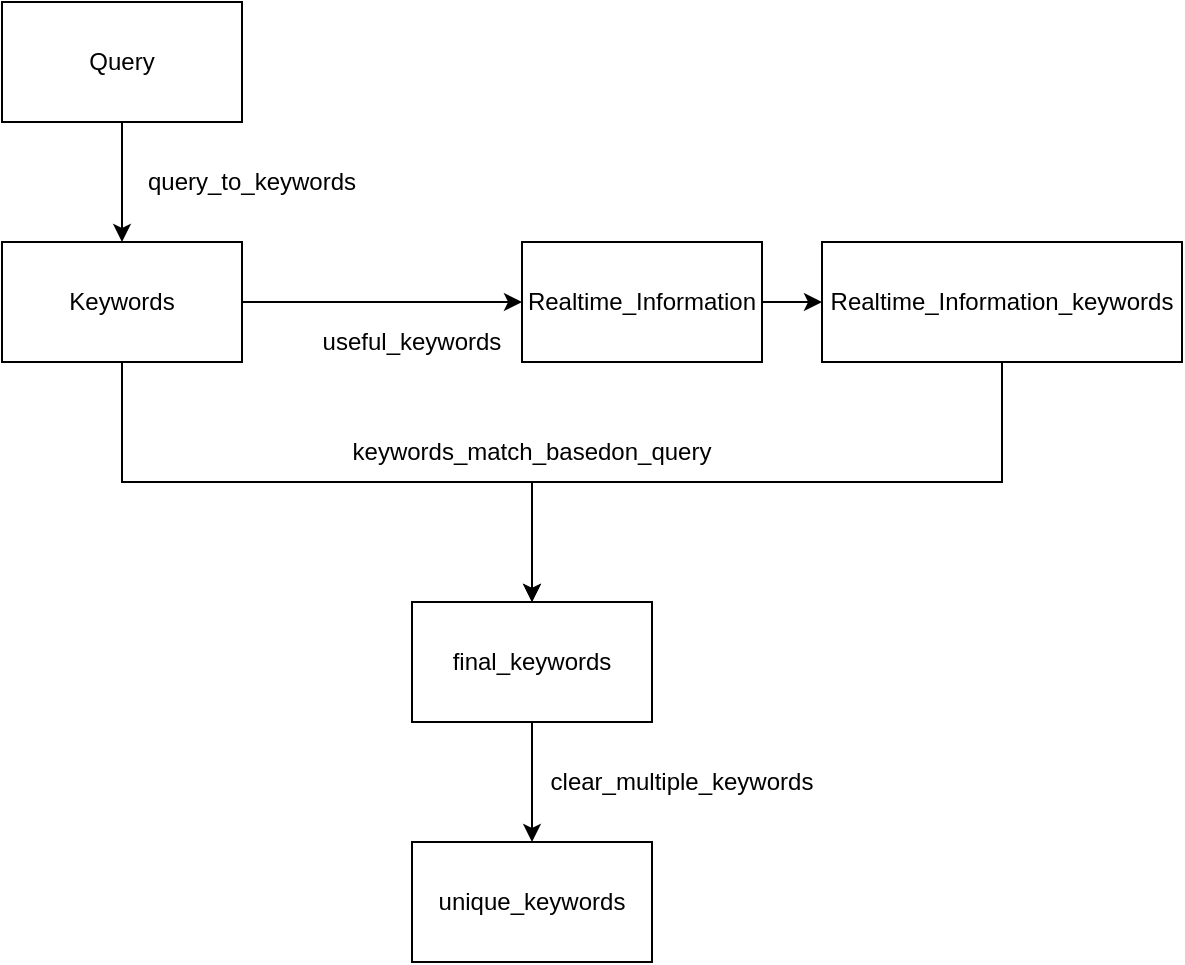 <mxfile version="26.2.4">
  <diagram name="Page-1" id="i2aBTdwhtJZPr1BNw3Ar">
    <mxGraphModel dx="1283" dy="543" grid="1" gridSize="10" guides="1" tooltips="1" connect="1" arrows="1" fold="1" page="1" pageScale="1" pageWidth="850" pageHeight="1100" math="0" shadow="0">
      <root>
        <mxCell id="0" />
        <mxCell id="1" parent="0" />
        <mxCell id="rTRjj61Fi6zlRLzbuY8W-6" style="edgeStyle=orthogonalEdgeStyle;rounded=0;orthogonalLoop=1;jettySize=auto;html=1;entryX=0.5;entryY=0;entryDx=0;entryDy=0;" edge="1" parent="1" source="rTRjj61Fi6zlRLzbuY8W-1" target="rTRjj61Fi6zlRLzbuY8W-5">
          <mxGeometry relative="1" as="geometry" />
        </mxCell>
        <mxCell id="rTRjj61Fi6zlRLzbuY8W-1" value="Query" style="rounded=0;whiteSpace=wrap;html=1;" vertex="1" parent="1">
          <mxGeometry x="220" y="20" width="120" height="60" as="geometry" />
        </mxCell>
        <mxCell id="rTRjj61Fi6zlRLzbuY8W-14" style="edgeStyle=orthogonalEdgeStyle;rounded=0;orthogonalLoop=1;jettySize=auto;html=1;" edge="1" parent="1" source="rTRjj61Fi6zlRLzbuY8W-3" target="rTRjj61Fi6zlRLzbuY8W-13">
          <mxGeometry relative="1" as="geometry" />
        </mxCell>
        <mxCell id="rTRjj61Fi6zlRLzbuY8W-3" value="Realtime_Information" style="rounded=0;whiteSpace=wrap;html=1;" vertex="1" parent="1">
          <mxGeometry x="480" y="140" width="120" height="60" as="geometry" />
        </mxCell>
        <mxCell id="rTRjj61Fi6zlRLzbuY8W-19" style="edgeStyle=orthogonalEdgeStyle;rounded=0;orthogonalLoop=1;jettySize=auto;html=1;entryX=0;entryY=0.5;entryDx=0;entryDy=0;" edge="1" parent="1" source="rTRjj61Fi6zlRLzbuY8W-5" target="rTRjj61Fi6zlRLzbuY8W-3">
          <mxGeometry relative="1" as="geometry" />
        </mxCell>
        <mxCell id="rTRjj61Fi6zlRLzbuY8W-27" style="edgeStyle=orthogonalEdgeStyle;rounded=0;orthogonalLoop=1;jettySize=auto;html=1;" edge="1" parent="1" source="rTRjj61Fi6zlRLzbuY8W-5" target="rTRjj61Fi6zlRLzbuY8W-15">
          <mxGeometry relative="1" as="geometry">
            <Array as="points">
              <mxPoint x="280" y="260" />
              <mxPoint x="485" y="260" />
            </Array>
          </mxGeometry>
        </mxCell>
        <mxCell id="rTRjj61Fi6zlRLzbuY8W-5" value="Keywords" style="rounded=0;whiteSpace=wrap;html=1;" vertex="1" parent="1">
          <mxGeometry x="220" y="140" width="120" height="60" as="geometry" />
        </mxCell>
        <mxCell id="rTRjj61Fi6zlRLzbuY8W-7" value="query_to_keywords" style="text;html=1;align=center;verticalAlign=middle;whiteSpace=wrap;rounded=0;" vertex="1" parent="1">
          <mxGeometry x="280" y="90" width="130" height="40" as="geometry" />
        </mxCell>
        <mxCell id="rTRjj61Fi6zlRLzbuY8W-9" value="useful_keywords" style="text;html=1;align=center;verticalAlign=middle;whiteSpace=wrap;rounded=0;" vertex="1" parent="1">
          <mxGeometry x="360" y="170" width="130" height="40" as="geometry" />
        </mxCell>
        <mxCell id="rTRjj61Fi6zlRLzbuY8W-26" style="edgeStyle=orthogonalEdgeStyle;rounded=0;orthogonalLoop=1;jettySize=auto;html=1;" edge="1" parent="1" source="rTRjj61Fi6zlRLzbuY8W-13" target="rTRjj61Fi6zlRLzbuY8W-15">
          <mxGeometry relative="1" as="geometry">
            <Array as="points">
              <mxPoint x="720" y="260" />
              <mxPoint x="485" y="260" />
            </Array>
          </mxGeometry>
        </mxCell>
        <mxCell id="rTRjj61Fi6zlRLzbuY8W-13" value="Realtime_Information_keywords" style="rounded=0;whiteSpace=wrap;html=1;" vertex="1" parent="1">
          <mxGeometry x="630" y="140" width="180" height="60" as="geometry" />
        </mxCell>
        <mxCell id="rTRjj61Fi6zlRLzbuY8W-29" style="edgeStyle=orthogonalEdgeStyle;rounded=0;orthogonalLoop=1;jettySize=auto;html=1;" edge="1" parent="1" source="rTRjj61Fi6zlRLzbuY8W-15">
          <mxGeometry relative="1" as="geometry">
            <mxPoint x="485" y="440" as="targetPoint" />
          </mxGeometry>
        </mxCell>
        <mxCell id="rTRjj61Fi6zlRLzbuY8W-15" value="final_keywords" style="rounded=0;whiteSpace=wrap;html=1;" vertex="1" parent="1">
          <mxGeometry x="425" y="320" width="120" height="60" as="geometry" />
        </mxCell>
        <mxCell id="rTRjj61Fi6zlRLzbuY8W-28" value="keywords_match_basedon_query" style="text;html=1;align=center;verticalAlign=middle;whiteSpace=wrap;rounded=0;" vertex="1" parent="1">
          <mxGeometry x="455" y="230" width="60" height="30" as="geometry" />
        </mxCell>
        <mxCell id="rTRjj61Fi6zlRLzbuY8W-30" value="unique_keywords" style="rounded=0;whiteSpace=wrap;html=1;" vertex="1" parent="1">
          <mxGeometry x="425" y="440" width="120" height="60" as="geometry" />
        </mxCell>
        <mxCell id="rTRjj61Fi6zlRLzbuY8W-32" value="clear_multiple_keywords" style="text;html=1;align=center;verticalAlign=middle;whiteSpace=wrap;rounded=0;" vertex="1" parent="1">
          <mxGeometry x="480" y="390" width="160" height="40" as="geometry" />
        </mxCell>
      </root>
    </mxGraphModel>
  </diagram>
</mxfile>
